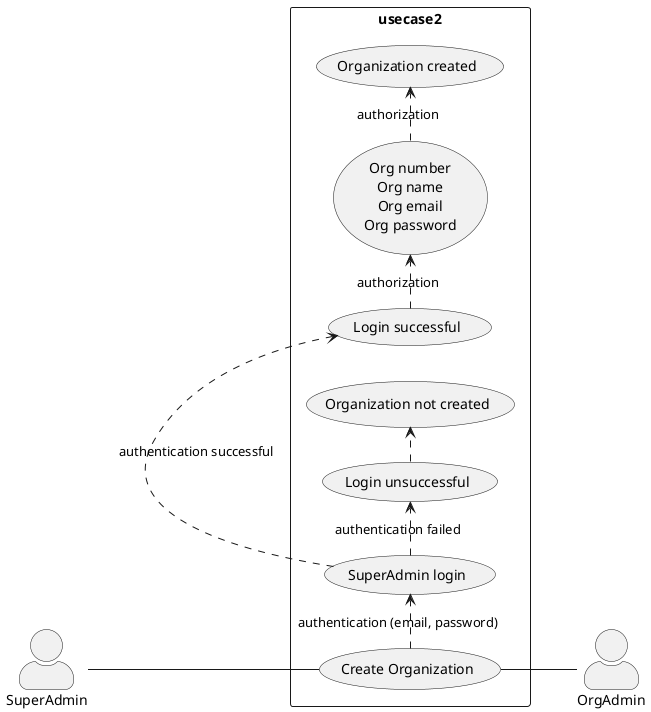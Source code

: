@startumlSuperAdmin

skinparam actorStyle awesome
left to right direction
skinparam packageStyle rectangle

actor SuperAdmin
actor OrgAdmin
rectangle usecase2 {
  SuperAdmin-- (Create Organization)
  (Create Organization) .> (SuperAdmin login) : authentication (email, password)
  (SuperAdmin login) .> (Login successful) : authentication successful
  (Login successful) .> (Org number\nOrg name\nOrg email\nOrg password) : authorization
  (Org number\nOrg name\nOrg email\nOrg password) .> (Organization created) : authorization 
  (SuperAdmin login) .> (Login unsuccessful) : authentication failed
  (Login unsuccessful) .> (Organization not created)  
  (Create Organization)-- OrgAdmin
}

@enduml